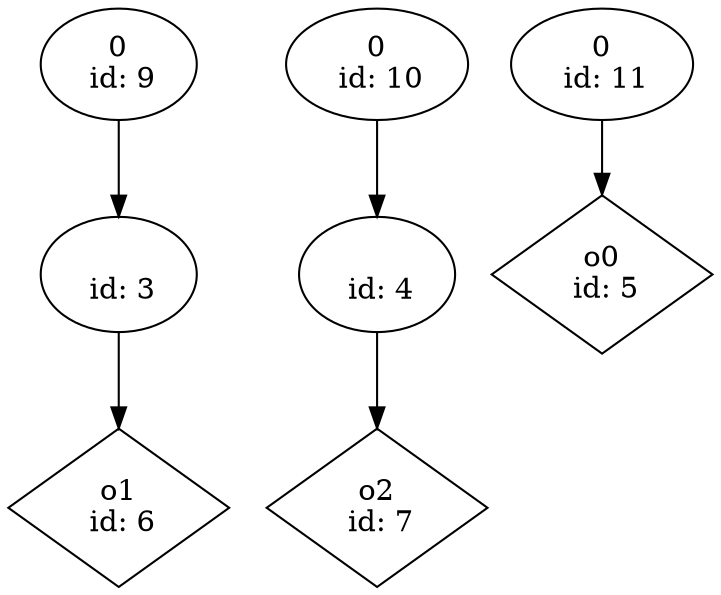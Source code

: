 digraph G {
n3 [label="\n id: 3"];
n4 [label="\n id: 4"];
n5 [label="o0\n id: 5",shape="diamond"];
n6 [label="o1\n id: 6",shape="diamond"];
n7 [label="o2\n id: 7",shape="diamond"];
n9 [label="0\n id: 9"];
n10 [label="0\n id: 10"];
n11 [label="0\n id: 11"];
n3 -> n6
n4 -> n7
n9 -> n3
n10 -> n4
n11 -> n5
}